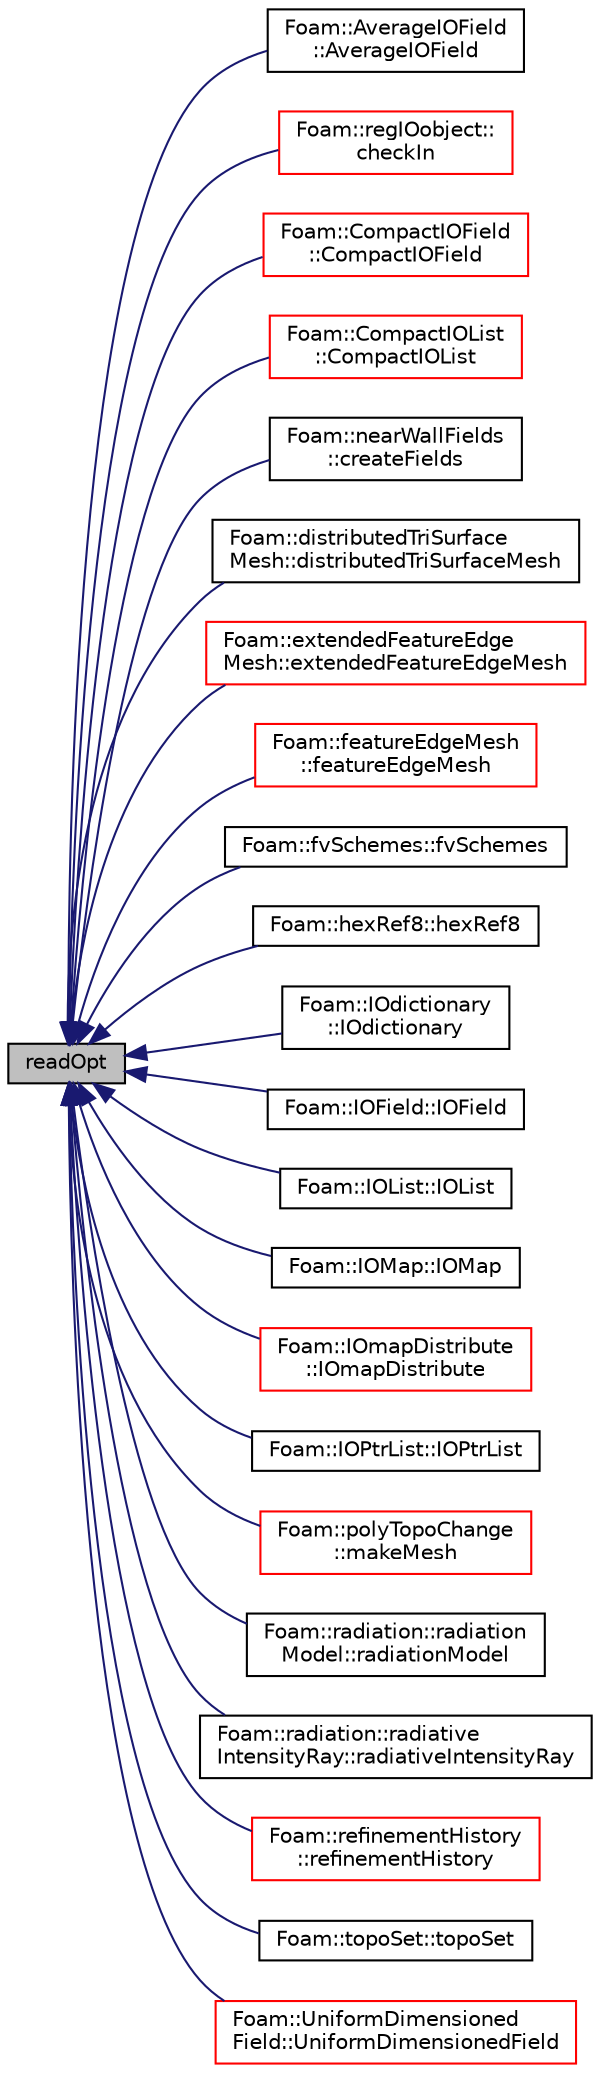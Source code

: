 digraph "readOpt"
{
  bgcolor="transparent";
  edge [fontname="Helvetica",fontsize="10",labelfontname="Helvetica",labelfontsize="10"];
  node [fontname="Helvetica",fontsize="10",shape=record];
  rankdir="LR";
  Node1 [label="readOpt",height=0.2,width=0.4,color="black", fillcolor="grey75", style="filled", fontcolor="black"];
  Node1 -> Node2 [dir="back",color="midnightblue",fontsize="10",style="solid",fontname="Helvetica"];
  Node2 [label="Foam::AverageIOField\l::AverageIOField",height=0.2,width=0.4,color="black",URL="$a00087.html#aa608c31ce3ea17ffa82a343f94d87ca6",tooltip="Construct from components. "];
  Node1 -> Node3 [dir="back",color="midnightblue",fontsize="10",style="solid",fontname="Helvetica"];
  Node3 [label="Foam::regIOobject::\lcheckIn",height=0.2,width=0.4,color="red",URL="$a02186.html#af9e300b410088279d671077efe9751f8",tooltip="Add object to registry. "];
  Node1 -> Node4 [dir="back",color="midnightblue",fontsize="10",style="solid",fontname="Helvetica"];
  Node4 [label="Foam::CompactIOField\l::CompactIOField",height=0.2,width=0.4,color="red",URL="$a00325.html#ac9b455708292068ed366a602554465c0",tooltip="Construct from IOobject. "];
  Node1 -> Node5 [dir="back",color="midnightblue",fontsize="10",style="solid",fontname="Helvetica"];
  Node5 [label="Foam::CompactIOList\l::CompactIOList",height=0.2,width=0.4,color="red",URL="$a00326.html#ab3a434fd5f4f316ffb1afa6706ee72ba",tooltip="Construct from IOobject. "];
  Node1 -> Node6 [dir="back",color="midnightblue",fontsize="10",style="solid",fontname="Helvetica"];
  Node6 [label="Foam::nearWallFields\l::createFields",height=0.2,width=0.4,color="black",URL="$a01610.html#a20355cbb8981de2b3ce25203075689b8"];
  Node1 -> Node7 [dir="back",color="midnightblue",fontsize="10",style="solid",fontname="Helvetica"];
  Node7 [label="Foam::distributedTriSurface\lMesh::distributedTriSurfaceMesh",height=0.2,width=0.4,color="black",URL="$a00566.html#a6a2bfdfbb57bb45cbcb9975d3de13547",tooltip="Construct read. Does findInstance to find io.local(). "];
  Node1 -> Node8 [dir="back",color="midnightblue",fontsize="10",style="solid",fontname="Helvetica"];
  Node8 [label="Foam::extendedFeatureEdge\lMesh::extendedFeatureEdgeMesh",height=0.2,width=0.4,color="red",URL="$a00713.html#a6adc759f54c663e50dd82d3820540d57",tooltip="Construct (read) given an IOobject. "];
  Node1 -> Node9 [dir="back",color="midnightblue",fontsize="10",style="solid",fontname="Helvetica"];
  Node9 [label="Foam::featureEdgeMesh\l::featureEdgeMesh",height=0.2,width=0.4,color="red",URL="$a00762.html#a7a53d15d141d0e33f9a731001cef160d",tooltip="Construct (read) given an IOobject. "];
  Node1 -> Node10 [dir="back",color="midnightblue",fontsize="10",style="solid",fontname="Helvetica"];
  Node10 [label="Foam::fvSchemes::fvSchemes",height=0.2,width=0.4,color="black",URL="$a00903.html#ac2b2b1dada02424dea33da1c7fc8eac0",tooltip="Construct for objectRegistry. "];
  Node1 -> Node11 [dir="back",color="midnightblue",fontsize="10",style="solid",fontname="Helvetica"];
  Node11 [label="Foam::hexRef8::hexRef8",height=0.2,width=0.4,color="black",URL="$a01022.html#a38c122950a32c54a78c49acb2637ac88",tooltip="Construct from mesh, read_if_present refinement data. "];
  Node1 -> Node12 [dir="back",color="midnightblue",fontsize="10",style="solid",fontname="Helvetica"];
  Node12 [label="Foam::IOdictionary\l::IOdictionary",height=0.2,width=0.4,color="black",URL="$a01189.html#a668d1ac4fd646613b3a8063bd830a724",tooltip="Construct given an IOobject. "];
  Node1 -> Node13 [dir="back",color="midnightblue",fontsize="10",style="solid",fontname="Helvetica"];
  Node13 [label="Foam::IOField::IOField",height=0.2,width=0.4,color="black",URL="$a01191.html#a49ba8c67aedb019c0fa96b8c0633791c",tooltip="Construct from IOobject. "];
  Node1 -> Node14 [dir="back",color="midnightblue",fontsize="10",style="solid",fontname="Helvetica"];
  Node14 [label="Foam::IOList::IOList",height=0.2,width=0.4,color="black",URL="$a01192.html#ae0055440fdb57f504778d8b2eee1ac58",tooltip="Construct from IOobject. "];
  Node1 -> Node15 [dir="back",color="midnightblue",fontsize="10",style="solid",fontname="Helvetica"];
  Node15 [label="Foam::IOMap::IOMap",height=0.2,width=0.4,color="black",URL="$a01193.html#aaaa1e58f434ce991d31b01f241208125",tooltip="Construct from IOobject. "];
  Node1 -> Node16 [dir="back",color="midnightblue",fontsize="10",style="solid",fontname="Helvetica"];
  Node16 [label="Foam::IOmapDistribute\l::IOmapDistribute",height=0.2,width=0.4,color="red",URL="$a01194.html#a99b889be4f9055fe99205ab9f40c70e9",tooltip="Construct given an IOobject. "];
  Node1 -> Node17 [dir="back",color="midnightblue",fontsize="10",style="solid",fontname="Helvetica"];
  Node17 [label="Foam::IOPtrList::IOPtrList",height=0.2,width=0.4,color="black",URL="$a01201.html#aa847f8ad3fd52249aaa4e517f2cd12c6",tooltip="Construct from IOobject using given Istream constructor class. "];
  Node1 -> Node18 [dir="back",color="midnightblue",fontsize="10",style="solid",fontname="Helvetica"];
  Node18 [label="Foam::polyTopoChange\l::makeMesh",height=0.2,width=0.4,color="red",URL="$a01971.html#a53cd346c4116b75d2e9540d07c212149",tooltip="Create new mesh with old mesh patches. "];
  Node1 -> Node19 [dir="back",color="midnightblue",fontsize="10",style="solid",fontname="Helvetica"];
  Node19 [label="Foam::radiation::radiation\lModel::radiationModel",height=0.2,width=0.4,color="black",URL="$a02099.html#a46a63d93931e17bf3e07239f4004e79e",tooltip="Construct from components. "];
  Node1 -> Node20 [dir="back",color="midnightblue",fontsize="10",style="solid",fontname="Helvetica"];
  Node20 [label="Foam::radiation::radiative\lIntensityRay::radiativeIntensityRay",height=0.2,width=0.4,color="black",URL="$a02100.html#a8ff1f62493fd44fbfb25c919f14bdc70",tooltip="Construct form components. "];
  Node1 -> Node21 [dir="back",color="midnightblue",fontsize="10",style="solid",fontname="Helvetica"];
  Node21 [label="Foam::refinementHistory\l::refinementHistory",height=0.2,width=0.4,color="red",URL="$a02153.html#abdde36146e178ec3c82147ab8e08b54f",tooltip="Construct (read) given an IOobject. "];
  Node1 -> Node22 [dir="back",color="midnightblue",fontsize="10",style="solid",fontname="Helvetica"];
  Node22 [label="Foam::topoSet::topoSet",height=0.2,width=0.4,color="black",URL="$a02709.html#a7f2725dedd181d160c28699ed51ac090",tooltip="Construct from IOobject as explicitly passed type. "];
  Node1 -> Node23 [dir="back",color="midnightblue",fontsize="10",style="solid",fontname="Helvetica"];
  Node23 [label="Foam::UniformDimensioned\lField::UniformDimensionedField",height=0.2,width=0.4,color="red",URL="$a02837.html#a1482014be1755b9f28767af9c8b8573a",tooltip="Construct from components. Either reads or uses supplied value. "];
}
